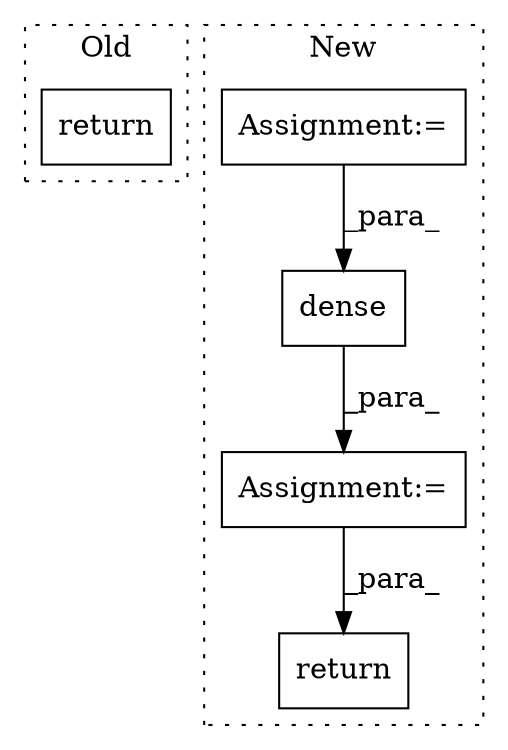 digraph G {
subgraph cluster0 {
1 [label="return" a="41" s="2859" l="7" shape="box"];
label = "Old";
style="dotted";
}
subgraph cluster1 {
2 [label="dense" a="32" s="3049,3105" l="6,1" shape="box"];
3 [label="Assignment:=" a="7" s="3039" l="1" shape="box"];
4 [label="return" a="41" s="3114" l="7" shape="box"];
5 [label="Assignment:=" a="7" s="2962" l="1" shape="box"];
label = "New";
style="dotted";
}
2 -> 3 [label="_para_"];
3 -> 4 [label="_para_"];
5 -> 2 [label="_para_"];
}